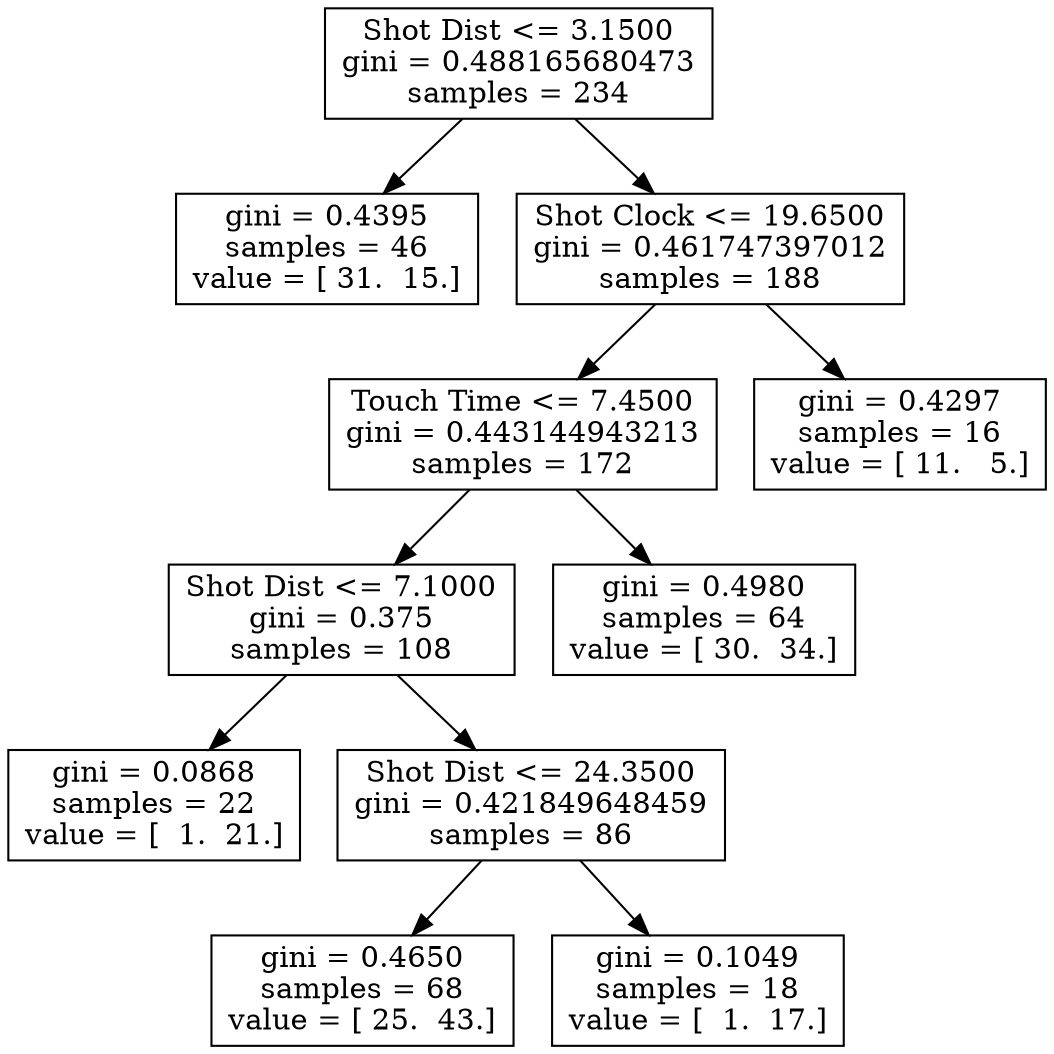 digraph Tree {
0 [label="Shot Dist <= 3.1500\ngini = 0.488165680473\nsamples = 234", shape="box"] ;
1 [label="gini = 0.4395\nsamples = 46\nvalue = [ 31.  15.]", shape="box"] ;
0 -> 1 ;
2 [label="Shot Clock <= 19.6500\ngini = 0.461747397012\nsamples = 188", shape="box"] ;
0 -> 2 ;
3 [label="Touch Time <= 7.4500\ngini = 0.443144943213\nsamples = 172", shape="box"] ;
2 -> 3 ;
4 [label="Shot Dist <= 7.1000\ngini = 0.375\nsamples = 108", shape="box"] ;
3 -> 4 ;
5 [label="gini = 0.0868\nsamples = 22\nvalue = [  1.  21.]", shape="box"] ;
4 -> 5 ;
6 [label="Shot Dist <= 24.3500\ngini = 0.421849648459\nsamples = 86", shape="box"] ;
4 -> 6 ;
7 [label="gini = 0.4650\nsamples = 68\nvalue = [ 25.  43.]", shape="box"] ;
6 -> 7 ;
8 [label="gini = 0.1049\nsamples = 18\nvalue = [  1.  17.]", shape="box"] ;
6 -> 8 ;
9 [label="gini = 0.4980\nsamples = 64\nvalue = [ 30.  34.]", shape="box"] ;
3 -> 9 ;
10 [label="gini = 0.4297\nsamples = 16\nvalue = [ 11.   5.]", shape="box"] ;
2 -> 10 ;
}
